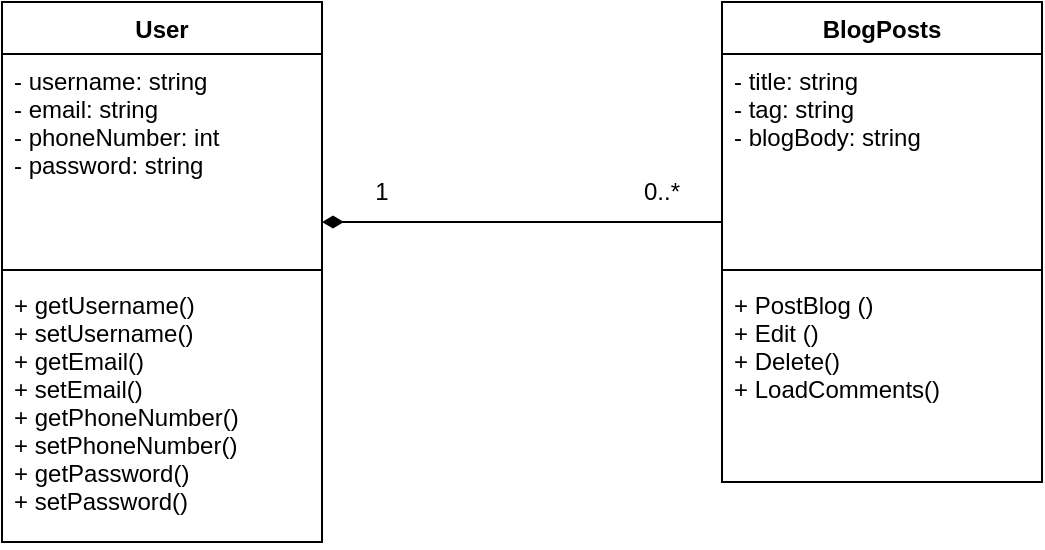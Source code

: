 <mxfile version="18.0.6" type="device"><diagram id="hTwUF-UbuYqWxvnlEZwF" name="Page-1"><mxGraphModel dx="545" dy="493" grid="1" gridSize="10" guides="1" tooltips="1" connect="1" arrows="1" fold="1" page="1" pageScale="1" pageWidth="850" pageHeight="1100" math="0" shadow="0"><root><mxCell id="0"/><mxCell id="1" parent="0"/><mxCell id="tas-EAhjjf0oKr7VPvr_-9" value="BlogPosts" style="swimlane;fontStyle=1;align=center;verticalAlign=top;childLayout=stackLayout;horizontal=1;startSize=26;horizontalStack=0;resizeParent=1;resizeParentMax=0;resizeLast=0;collapsible=1;marginBottom=0;" vertex="1" parent="1"><mxGeometry x="400" y="40" width="160" height="240" as="geometry"/></mxCell><mxCell id="tas-EAhjjf0oKr7VPvr_-10" value="- title: string&#10;- tag: string&#10;- blogBody: string" style="text;strokeColor=none;fillColor=none;align=left;verticalAlign=top;spacingLeft=4;spacingRight=4;overflow=hidden;rotatable=0;points=[[0,0.5],[1,0.5]];portConstraint=eastwest;" vertex="1" parent="tas-EAhjjf0oKr7VPvr_-9"><mxGeometry y="26" width="160" height="104" as="geometry"/></mxCell><mxCell id="tas-EAhjjf0oKr7VPvr_-11" value="" style="line;strokeWidth=1;fillColor=none;align=left;verticalAlign=middle;spacingTop=-1;spacingLeft=3;spacingRight=3;rotatable=0;labelPosition=right;points=[];portConstraint=eastwest;" vertex="1" parent="tas-EAhjjf0oKr7VPvr_-9"><mxGeometry y="130" width="160" height="8" as="geometry"/></mxCell><mxCell id="tas-EAhjjf0oKr7VPvr_-12" value="+ PostBlog ()&#10;+ Edit ()&#10;+ Delete()&#10;+ LoadComments()" style="text;strokeColor=none;fillColor=none;align=left;verticalAlign=top;spacingLeft=4;spacingRight=4;overflow=hidden;rotatable=0;points=[[0,0.5],[1,0.5]];portConstraint=eastwest;" vertex="1" parent="tas-EAhjjf0oKr7VPvr_-9"><mxGeometry y="138" width="160" height="102" as="geometry"/></mxCell><mxCell id="tas-EAhjjf0oKr7VPvr_-14" value="" style="endArrow=none;startArrow=diamondThin;endFill=0;startFill=1;html=1;verticalAlign=bottom;labelBackgroundColor=none;strokeWidth=1;startSize=8;endSize=8;rounded=0;entryX=-0.003;entryY=0.808;entryDx=0;entryDy=0;entryPerimeter=0;" edge="1" parent="1" target="tas-EAhjjf0oKr7VPvr_-10"><mxGeometry width="160" relative="1" as="geometry"><mxPoint x="200" y="150" as="sourcePoint"/><mxPoint x="360" y="150" as="targetPoint"/></mxGeometry></mxCell><mxCell id="tas-EAhjjf0oKr7VPvr_-15" value="1" style="text;html=1;strokeColor=none;fillColor=none;align=center;verticalAlign=middle;whiteSpace=wrap;rounded=0;" vertex="1" parent="1"><mxGeometry x="200" y="120" width="60" height="30" as="geometry"/></mxCell><mxCell id="tas-EAhjjf0oKr7VPvr_-16" value="0..*" style="text;html=1;strokeColor=none;fillColor=none;align=center;verticalAlign=middle;whiteSpace=wrap;rounded=0;" vertex="1" parent="1"><mxGeometry x="340" y="120" width="60" height="30" as="geometry"/></mxCell><mxCell id="tas-EAhjjf0oKr7VPvr_-18" value="User" style="swimlane;fontStyle=1;align=center;verticalAlign=top;childLayout=stackLayout;horizontal=1;startSize=26;horizontalStack=0;resizeParent=1;resizeParentMax=0;resizeLast=0;collapsible=1;marginBottom=0;" vertex="1" parent="1"><mxGeometry x="40" y="40" width="160" height="270" as="geometry"/></mxCell><mxCell id="tas-EAhjjf0oKr7VPvr_-19" value="- username: string&#10;- email: string&#10;- phoneNumber: int&#10;- password: string" style="text;strokeColor=none;fillColor=none;align=left;verticalAlign=top;spacingLeft=4;spacingRight=4;overflow=hidden;rotatable=0;points=[[0,0.5],[1,0.5]];portConstraint=eastwest;" vertex="1" parent="tas-EAhjjf0oKr7VPvr_-18"><mxGeometry y="26" width="160" height="104" as="geometry"/></mxCell><mxCell id="tas-EAhjjf0oKr7VPvr_-20" value="" style="line;strokeWidth=1;fillColor=none;align=left;verticalAlign=middle;spacingTop=-1;spacingLeft=3;spacingRight=3;rotatable=0;labelPosition=right;points=[];portConstraint=eastwest;" vertex="1" parent="tas-EAhjjf0oKr7VPvr_-18"><mxGeometry y="130" width="160" height="8" as="geometry"/></mxCell><mxCell id="tas-EAhjjf0oKr7VPvr_-21" value="+ getUsername()&#10;+ setUsername()&#10;+ getEmail()&#10;+ setEmail()&#10;+ getPhoneNumber()&#10;+ setPhoneNumber()&#10;+ getPassword()&#10;+ setPassword()" style="text;strokeColor=none;fillColor=none;align=left;verticalAlign=top;spacingLeft=4;spacingRight=4;overflow=hidden;rotatable=0;points=[[0,0.5],[1,0.5]];portConstraint=eastwest;" vertex="1" parent="tas-EAhjjf0oKr7VPvr_-18"><mxGeometry y="138" width="160" height="132" as="geometry"/></mxCell></root></mxGraphModel></diagram></mxfile>